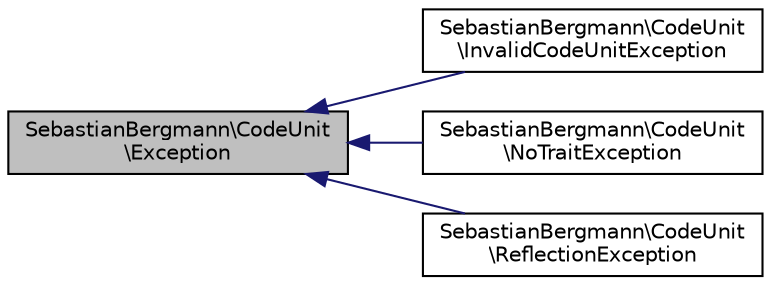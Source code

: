 digraph "SebastianBergmann\CodeUnit\Exception"
{
  edge [fontname="Helvetica",fontsize="10",labelfontname="Helvetica",labelfontsize="10"];
  node [fontname="Helvetica",fontsize="10",shape=record];
  rankdir="LR";
  Node0 [label="SebastianBergmann\\CodeUnit\l\\Exception",height=0.2,width=0.4,color="black", fillcolor="grey75", style="filled", fontcolor="black"];
  Node0 -> Node1 [dir="back",color="midnightblue",fontsize="10",style="solid",fontname="Helvetica"];
  Node1 [label="SebastianBergmann\\CodeUnit\l\\InvalidCodeUnitException",height=0.2,width=0.4,color="black", fillcolor="white", style="filled",URL="$classSebastianBergmann_1_1CodeUnit_1_1InvalidCodeUnitException.html"];
  Node0 -> Node2 [dir="back",color="midnightblue",fontsize="10",style="solid",fontname="Helvetica"];
  Node2 [label="SebastianBergmann\\CodeUnit\l\\NoTraitException",height=0.2,width=0.4,color="black", fillcolor="white", style="filled",URL="$classSebastianBergmann_1_1CodeUnit_1_1NoTraitException.html"];
  Node0 -> Node3 [dir="back",color="midnightblue",fontsize="10",style="solid",fontname="Helvetica"];
  Node3 [label="SebastianBergmann\\CodeUnit\l\\ReflectionException",height=0.2,width=0.4,color="black", fillcolor="white", style="filled",URL="$classSebastianBergmann_1_1CodeUnit_1_1ReflectionException.html"];
}
